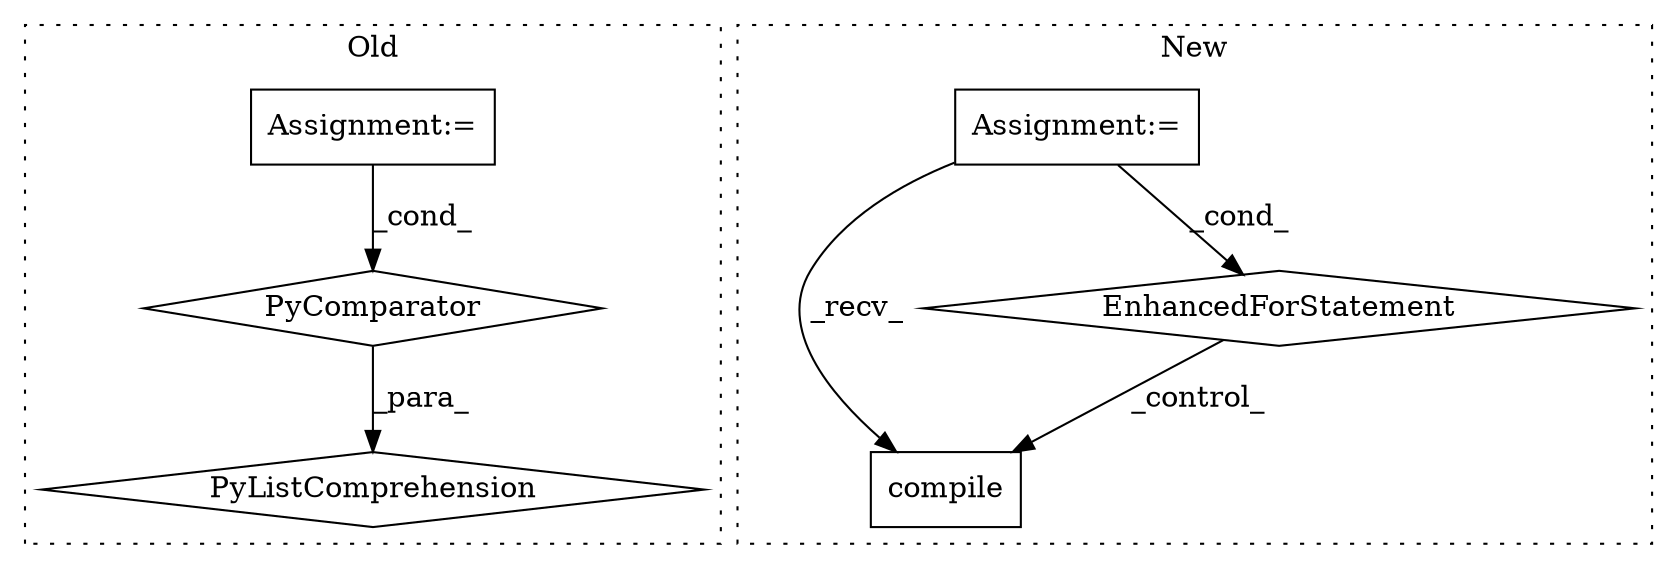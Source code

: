 digraph G {
subgraph cluster0 {
1 [label="PyListComprehension" a="109" s="9533" l="118" shape="diamond"];
3 [label="PyComparator" a="113" s="9620" l="23" shape="diamond"];
4 [label="Assignment:=" a="7" s="9620" l="23" shape="box"];
label = "Old";
style="dotted";
}
subgraph cluster1 {
2 [label="compile" a="32" s="9018" l="9" shape="box"];
5 [label="Assignment:=" a="7" s="8922,8999" l="57,2" shape="box"];
6 [label="EnhancedForStatement" a="70" s="8922,8999" l="57,2" shape="diamond"];
label = "New";
style="dotted";
}
3 -> 1 [label="_para_"];
4 -> 3 [label="_cond_"];
5 -> 2 [label="_recv_"];
5 -> 6 [label="_cond_"];
6 -> 2 [label="_control_"];
}